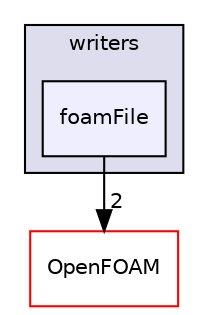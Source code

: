digraph "src/sampling/sampledSurface/writers/foamFile" {
  bgcolor=transparent;
  compound=true
  node [ fontsize="10", fontname="Helvetica"];
  edge [ labelfontsize="10", labelfontname="Helvetica"];
  subgraph clusterdir_e8fc266228915d4455fb775a69f2b72e {
    graph [ bgcolor="#ddddee", pencolor="black", label="writers" fontname="Helvetica", fontsize="10", URL="dir_e8fc266228915d4455fb775a69f2b72e.html"]
  dir_f5443db3a5fdcd758038ecc864e8ba82 [shape=box, label="foamFile", style="filled", fillcolor="#eeeeff", pencolor="black", URL="dir_f5443db3a5fdcd758038ecc864e8ba82.html"];
  }
  dir_c5473ff19b20e6ec4dfe5c310b3778a8 [shape=box label="OpenFOAM" color="red" URL="dir_c5473ff19b20e6ec4dfe5c310b3778a8.html"];
  dir_f5443db3a5fdcd758038ecc864e8ba82->dir_c5473ff19b20e6ec4dfe5c310b3778a8 [headlabel="2", labeldistance=1.5 headhref="dir_002724_001898.html"];
}
